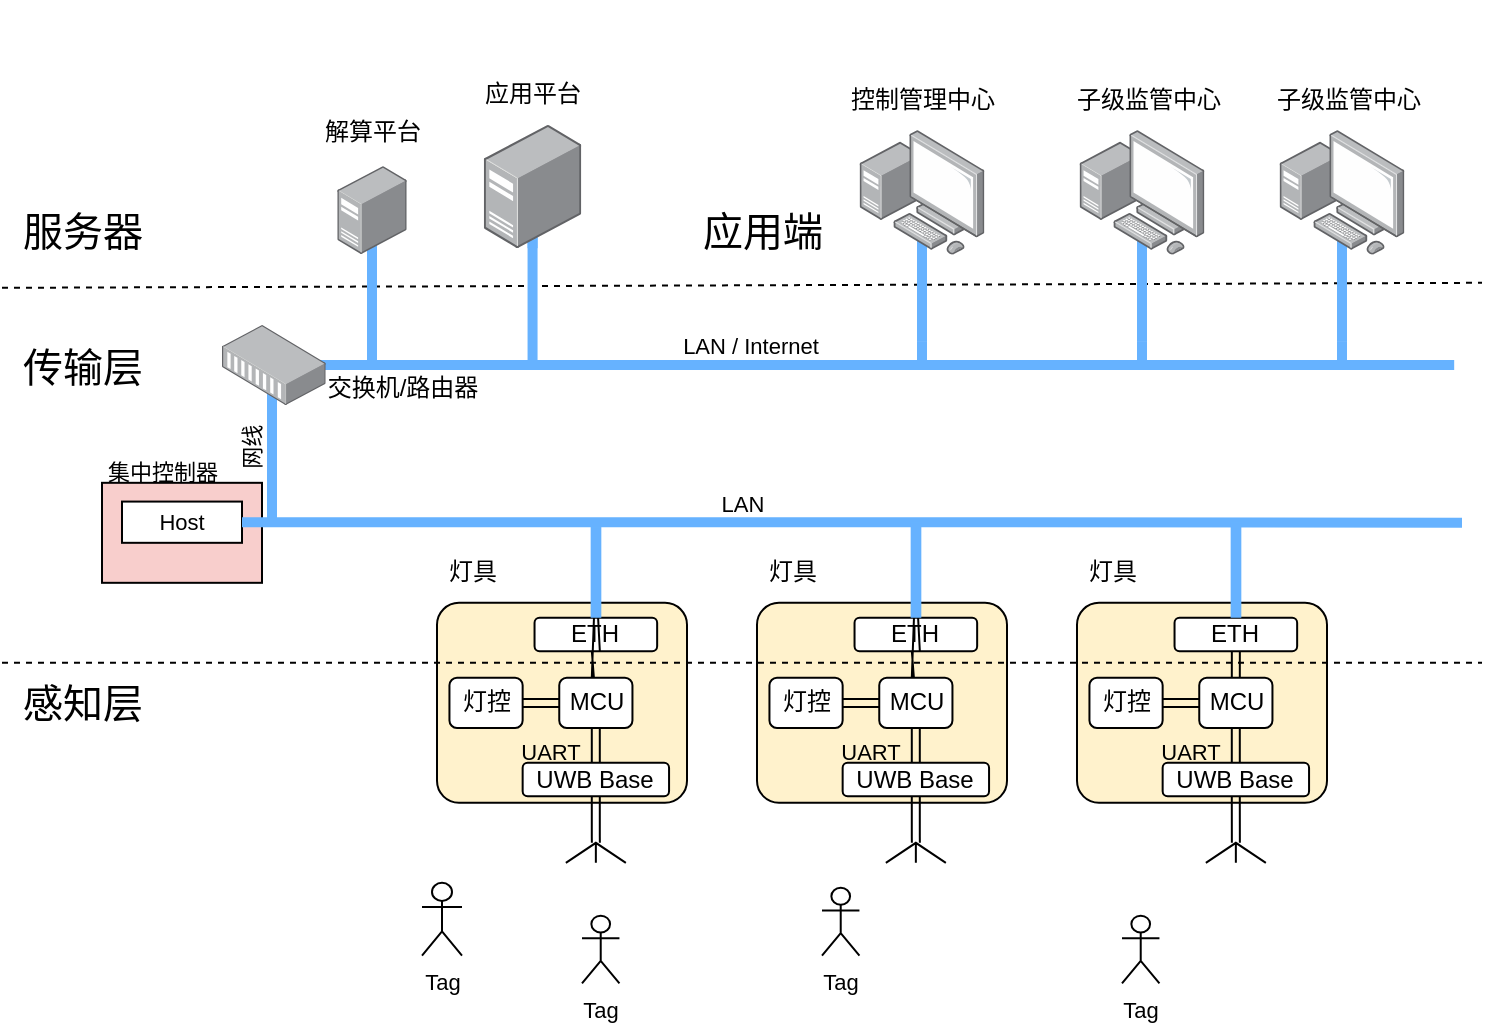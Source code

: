 <mxfile version="24.2.0" type="github">
  <diagram id="xqrrS6lsFdhCf_eF31_g" name="Page-1">
    <mxGraphModel dx="762" dy="471" grid="1" gridSize="10" guides="1" tooltips="1" connect="1" arrows="1" fold="1" page="1" pageScale="1" pageWidth="827" pageHeight="1169" math="0" shadow="0">
      <root>
        <mxCell id="0" />
        <mxCell id="1" parent="0" />
        <mxCell id="ljyumtRh0N9FcmUD4SJV-1" value="LAN" style="html=1;verticalAlign=bottom;endArrow=none;rounded=0;endFill=0;strokeWidth=4;strokeColor=#66B2FF;" parent="1" edge="1">
          <mxGeometry width="80" relative="1" as="geometry">
            <mxPoint x="360" y="301.13" as="sourcePoint" />
            <mxPoint x="440" y="301.13" as="targetPoint" />
          </mxGeometry>
        </mxCell>
        <mxCell id="ljyumtRh0N9FcmUD4SJV-2" value="" style="group" parent="1" vertex="1" connectable="0">
          <mxGeometry x="240" y="301.41" width="140" height="180" as="geometry" />
        </mxCell>
        <mxCell id="ljyumtRh0N9FcmUD4SJV-3" value="" style="group;fontColor=#FF0000;" parent="ljyumtRh0N9FcmUD4SJV-2" vertex="1" connectable="0">
          <mxGeometry y="10" width="140" height="160" as="geometry" />
        </mxCell>
        <mxCell id="ljyumtRh0N9FcmUD4SJV-4" value="" style="rounded=1;whiteSpace=wrap;html=1;fontSize=11;strokeColor=#000000;strokeWidth=1;arcSize=11;fillColor=#fff2cc;" parent="ljyumtRh0N9FcmUD4SJV-3" vertex="1">
          <mxGeometry x="7.5" y="30" width="125" height="100" as="geometry" />
        </mxCell>
        <mxCell id="ljyumtRh0N9FcmUD4SJV-5" value="灯具" style="text;html=1;align=center;verticalAlign=middle;resizable=0;points=[];autosize=1;strokeColor=none;fillColor=none;" parent="ljyumtRh0N9FcmUD4SJV-3" vertex="1">
          <mxGeometry x="0.33" width="50" height="30" as="geometry" />
        </mxCell>
        <mxCell id="ljyumtRh0N9FcmUD4SJV-6" value="ETH" style="rounded=1;whiteSpace=wrap;html=1;" parent="ljyumtRh0N9FcmUD4SJV-3" vertex="1">
          <mxGeometry x="56.272" y="37.503" width="61.307" height="16.732" as="geometry" />
        </mxCell>
        <mxCell id="ljyumtRh0N9FcmUD4SJV-7" style="edgeStyle=orthogonalEdgeStyle;shape=link;rounded=0;orthogonalLoop=1;jettySize=auto;html=1;" parent="ljyumtRh0N9FcmUD4SJV-3" source="ljyumtRh0N9FcmUD4SJV-8" target="ljyumtRh0N9FcmUD4SJV-10" edge="1">
          <mxGeometry relative="1" as="geometry" />
        </mxCell>
        <mxCell id="ljyumtRh0N9FcmUD4SJV-8" value="UWB Base" style="rounded=1;whiteSpace=wrap;html=1;" parent="ljyumtRh0N9FcmUD4SJV-3" vertex="1">
          <mxGeometry x="50.324" y="109.998" width="73.203" height="16.732" as="geometry" />
        </mxCell>
        <mxCell id="ljyumtRh0N9FcmUD4SJV-9" style="edgeStyle=orthogonalEdgeStyle;shape=link;rounded=0;orthogonalLoop=1;jettySize=auto;html=1;entryX=0.5;entryY=1;entryDx=0;entryDy=0;" parent="ljyumtRh0N9FcmUD4SJV-3" source="ljyumtRh0N9FcmUD4SJV-10" target="ljyumtRh0N9FcmUD4SJV-6" edge="1">
          <mxGeometry relative="1" as="geometry" />
        </mxCell>
        <mxCell id="ljyumtRh0N9FcmUD4SJV-10" value="MCU" style="rounded=1;whiteSpace=wrap;html=1;" parent="ljyumtRh0N9FcmUD4SJV-3" vertex="1">
          <mxGeometry x="68.625" y="67.455" width="36.601" height="25.098" as="geometry" />
        </mxCell>
        <mxCell id="ljyumtRh0N9FcmUD4SJV-11" style="edgeStyle=orthogonalEdgeStyle;orthogonalLoop=1;jettySize=auto;html=1;rounded=0;shape=link;" parent="ljyumtRh0N9FcmUD4SJV-3" source="ljyumtRh0N9FcmUD4SJV-12" target="ljyumtRh0N9FcmUD4SJV-10" edge="1">
          <mxGeometry relative="1" as="geometry" />
        </mxCell>
        <mxCell id="ljyumtRh0N9FcmUD4SJV-12" value="灯控" style="rounded=1;whiteSpace=wrap;html=1;" parent="ljyumtRh0N9FcmUD4SJV-3" vertex="1">
          <mxGeometry x="13.725" y="67.455" width="36.601" height="25.098" as="geometry" />
        </mxCell>
        <mxCell id="ljyumtRh0N9FcmUD4SJV-13" value="&lt;font style=&quot;font-size: 11px;&quot;&gt;UART&lt;/font&gt;" style="text;html=1;align=center;verticalAlign=middle;resizable=0;points=[];autosize=1;strokeColor=none;fillColor=none;strokeWidth=0;" parent="ljyumtRh0N9FcmUD4SJV-3" vertex="1">
          <mxGeometry x="34" y="90" width="60" height="30" as="geometry" />
        </mxCell>
        <mxCell id="ljyumtRh0N9FcmUD4SJV-14" value="" style="shape=mxgraph.pid.feeders.spray_nozzle;html=1;pointerEvents=1;align=center;verticalLabelPosition=bottom;verticalAlign=top;dashed=0;fontSize=11;fontColor=none;strokeColor=#000000;strokeWidth=1;" parent="ljyumtRh0N9FcmUD4SJV-3" vertex="1">
          <mxGeometry x="71.93" y="150" width="30" height="10" as="geometry" />
        </mxCell>
        <mxCell id="ljyumtRh0N9FcmUD4SJV-15" style="edgeStyle=orthogonalEdgeStyle;shape=link;rounded=0;orthogonalLoop=1;jettySize=auto;html=0;labelBackgroundColor=none;labelBorderColor=none;fontSize=11;fontColor=none;strokeColor=#000000;strokeWidth=1;entryX=0.5;entryY=0;entryDx=0;entryDy=0;entryPerimeter=0;" parent="ljyumtRh0N9FcmUD4SJV-3" source="ljyumtRh0N9FcmUD4SJV-8" target="ljyumtRh0N9FcmUD4SJV-14" edge="1">
          <mxGeometry relative="1" as="geometry">
            <mxPoint x="107" y="150" as="targetPoint" />
          </mxGeometry>
        </mxCell>
        <mxCell id="ljyumtRh0N9FcmUD4SJV-16" value="" style="edgeStyle=orthogonalEdgeStyle;shape=link;rounded=0;orthogonalLoop=1;jettySize=auto;fontSize=11;width=-4.333;strokeWidth=3;fillColor=#f8cecc;strokeColor=#66B2FF;fontColor=none;labelBorderColor=none;labelBackgroundColor=none;noLabel=1;verticalAlign=middle;" parent="ljyumtRh0N9FcmUD4SJV-2" source="ljyumtRh0N9FcmUD4SJV-6" edge="1">
          <mxGeometry relative="1" as="geometry">
            <mxPoint x="87" as="targetPoint" />
            <Array as="points">
              <mxPoint x="87" />
            </Array>
          </mxGeometry>
        </mxCell>
        <mxCell id="ljyumtRh0N9FcmUD4SJV-17" value="" style="group" parent="1" vertex="1" connectable="0">
          <mxGeometry x="80" y="251.41" width="200.0" height="110" as="geometry" />
        </mxCell>
        <mxCell id="ljyumtRh0N9FcmUD4SJV-18" value="" style="rounded=0;whiteSpace=wrap;html=1;fontSize=11;strokeColor=#000000;strokeWidth=1;fillColor=#f8cecc;" parent="ljyumtRh0N9FcmUD4SJV-17" vertex="1">
          <mxGeometry y="30" width="80" height="50" as="geometry" />
        </mxCell>
        <mxCell id="ljyumtRh0N9FcmUD4SJV-19" value="集中控制器" style="text;html=1;align=center;verticalAlign=middle;resizable=0;points=[];autosize=1;strokeColor=none;fillColor=none;fontSize=11;fontColor=none;" parent="ljyumtRh0N9FcmUD4SJV-17" vertex="1">
          <mxGeometry x="-10" y="9.38" width="80" height="30" as="geometry" />
        </mxCell>
        <mxCell id="ljyumtRh0N9FcmUD4SJV-20" value="Host" style="rounded=0;whiteSpace=wrap;html=1;fontSize=11;fontColor=none;strokeColor=#000000;strokeWidth=1;" parent="ljyumtRh0N9FcmUD4SJV-17" vertex="1">
          <mxGeometry x="10" y="39.38" width="60" height="20.62" as="geometry" />
        </mxCell>
        <mxCell id="ljyumtRh0N9FcmUD4SJV-21" style="edgeStyle=orthogonalEdgeStyle;shape=link;rounded=0;orthogonalLoop=1;jettySize=auto;html=0;exitX=1;exitY=0.5;exitDx=0;exitDy=0;labelBackgroundColor=none;labelBorderColor=none;fontSize=11;fontColor=none;strokeColor=#66B2FF;strokeWidth=4;width=-2;" parent="ljyumtRh0N9FcmUD4SJV-17" source="ljyumtRh0N9FcmUD4SJV-20" edge="1">
          <mxGeometry relative="1" as="geometry">
            <mxPoint x="680" y="49.91" as="targetPoint" />
          </mxGeometry>
        </mxCell>
        <mxCell id="ljyumtRh0N9FcmUD4SJV-22" value="" style="group" parent="ljyumtRh0N9FcmUD4SJV-17" vertex="1" connectable="0">
          <mxGeometry x="40" y="-70" width="160.0" height="120" as="geometry" />
        </mxCell>
        <mxCell id="ljyumtRh0N9FcmUD4SJV-23" value="" style="line;strokeWidth=5;direction=south;html=1;fontSize=11;fontColor=none;strokeColor=#66B2FF;" parent="ljyumtRh0N9FcmUD4SJV-22" vertex="1">
          <mxGeometry x="40" y="30" width="10" height="90" as="geometry" />
        </mxCell>
        <mxCell id="ljyumtRh0N9FcmUD4SJV-24" value="" style="endArrow=none;html=1;rounded=0;labelBackgroundColor=none;labelBorderColor=none;fontSize=11;fontColor=none;strokeColor=default;strokeWidth=1;dashed=1;" parent="ljyumtRh0N9FcmUD4SJV-22" edge="1">
          <mxGeometry width="50" height="50" relative="1" as="geometry">
            <mxPoint x="-90" y="2.5" as="sourcePoint" />
            <mxPoint x="650" as="targetPoint" />
          </mxGeometry>
        </mxCell>
        <mxCell id="ljyumtRh0N9FcmUD4SJV-25" value="交换机/路由器" style="text;html=1;align=center;verticalAlign=middle;resizable=0;points=[];autosize=1;strokeColor=none;fillColor=none;" parent="ljyumtRh0N9FcmUD4SJV-22" vertex="1">
          <mxGeometry x="60.0" y="37.5" width="100" height="30" as="geometry" />
        </mxCell>
        <mxCell id="ljyumtRh0N9FcmUD4SJV-26" value="网线" style="text;html=1;align=center;verticalAlign=middle;resizable=0;points=[];autosize=1;strokeColor=none;fillColor=none;fontSize=11;fontColor=none;rotation=-90;" parent="ljyumtRh0N9FcmUD4SJV-22" vertex="1">
          <mxGeometry x="10" y="67.5" width="50" height="30" as="geometry" />
        </mxCell>
        <mxCell id="ljyumtRh0N9FcmUD4SJV-27" value="&lt;font style=&quot;font-size: 20px;&quot;&gt;感知层&lt;/font&gt;" style="text;html=1;align=center;verticalAlign=middle;resizable=0;points=[];autosize=1;strokeColor=none;fillColor=none;fontSize=11;fontColor=none;strokeWidth=5;" parent="1" vertex="1">
          <mxGeometry x="30" y="371.41" width="80" height="40" as="geometry" />
        </mxCell>
        <mxCell id="ljyumtRh0N9FcmUD4SJV-28" value="&lt;font style=&quot;font-size: 20px;&quot;&gt;传输层&lt;/font&gt;" style="text;html=1;align=center;verticalAlign=middle;resizable=0;points=[];autosize=1;strokeColor=none;fillColor=none;fontSize=11;fontColor=none;" parent="1" vertex="1">
          <mxGeometry x="30" y="202.5" width="80" height="40" as="geometry" />
        </mxCell>
        <mxCell id="ljyumtRh0N9FcmUD4SJV-29" value="" style="line;strokeWidth=5;direction=south;html=1;fontSize=11;fontColor=none;strokeColor=#66B2FF;rotation=0;" parent="1" vertex="1">
          <mxGeometry x="210" y="155" width="10" height="70" as="geometry" />
        </mxCell>
        <mxCell id="ljyumtRh0N9FcmUD4SJV-30" value="" style="points=[];aspect=fixed;html=1;align=center;shadow=0;dashed=0;image;image=img/lib/allied_telesis/computer_and_terminals/Server_Desktop.svg;" parent="1" vertex="1">
          <mxGeometry x="197.64" y="122.99" width="34.72" height="44.02" as="geometry" />
        </mxCell>
        <mxCell id="ljyumtRh0N9FcmUD4SJV-31" value="" style="group" parent="1" vertex="1" connectable="0">
          <mxGeometry x="275.56" y="65" width="54.72" height="160" as="geometry" />
        </mxCell>
        <mxCell id="ljyumtRh0N9FcmUD4SJV-32" value="" style="line;strokeWidth=5;direction=south;html=1;fontSize=11;fontColor=none;strokeColor=#66B2FF;rotation=0;" parent="ljyumtRh0N9FcmUD4SJV-31" vertex="1">
          <mxGeometry x="14.72" y="90" width="10" height="70" as="geometry" />
        </mxCell>
        <mxCell id="ljyumtRh0N9FcmUD4SJV-33" value="" style="line;strokeWidth=5;direction=south;html=1;fontSize=11;fontColor=none;strokeColor=#66B2FF;rotation=0;" parent="ljyumtRh0N9FcmUD4SJV-31" vertex="1">
          <mxGeometry x="15.97" y="91.071" width="7.5" height="8.036" as="geometry" />
        </mxCell>
        <mxCell id="ljyumtRh0N9FcmUD4SJV-34" value="" style="points=[];aspect=fixed;html=1;align=center;shadow=0;dashed=0;image;image=img/lib/allied_telesis/computer_and_terminals/Server_Desktop.svg;" parent="ljyumtRh0N9FcmUD4SJV-31" vertex="1">
          <mxGeometry x="-4.65" y="37.33" width="48.73" height="61.78" as="geometry" />
        </mxCell>
        <mxCell id="ljyumtRh0N9FcmUD4SJV-35" value="应用平台" style="text;html=1;align=center;verticalAlign=middle;resizable=0;points=[];autosize=1;strokeColor=none;fillColor=none;" parent="ljyumtRh0N9FcmUD4SJV-31" vertex="1">
          <mxGeometry x="-15.28" y="7.33" width="70" height="30" as="geometry" />
        </mxCell>
        <mxCell id="ljyumtRh0N9FcmUD4SJV-36" value="&lt;font style=&quot;font-size: 20px;&quot;&gt;服务器&lt;/font&gt;" style="text;html=1;align=center;verticalAlign=middle;resizable=0;points=[];autosize=1;strokeColor=none;fillColor=none;fontSize=11;fontColor=none;" parent="1" vertex="1">
          <mxGeometry x="30" y="135" width="80" height="40" as="geometry" />
        </mxCell>
        <mxCell id="ljyumtRh0N9FcmUD4SJV-37" value="解算平台" style="text;html=1;align=center;verticalAlign=middle;resizable=0;points=[];autosize=1;strokeColor=none;fillColor=none;" parent="1" vertex="1">
          <mxGeometry x="180" y="91.41" width="70" height="30" as="geometry" />
        </mxCell>
        <mxCell id="ljyumtRh0N9FcmUD4SJV-38" value="" style="group" parent="1" vertex="1" connectable="0">
          <mxGeometry x="440" y="40" width="100" height="180" as="geometry" />
        </mxCell>
        <mxCell id="ljyumtRh0N9FcmUD4SJV-39" value="" style="group" parent="ljyumtRh0N9FcmUD4SJV-38" vertex="1" connectable="0">
          <mxGeometry x="45" y="120" width="10" height="60" as="geometry" />
        </mxCell>
        <mxCell id="ljyumtRh0N9FcmUD4SJV-40" value="" style="line;strokeWidth=5;direction=south;html=1;fontSize=11;fontColor=none;strokeColor=#66B2FF;rotation=0;" parent="ljyumtRh0N9FcmUD4SJV-39" vertex="1">
          <mxGeometry x="1.25" y="50.526" width="7.5" height="9.474" as="geometry" />
        </mxCell>
        <mxCell id="ljyumtRh0N9FcmUD4SJV-41" value="" style="line;strokeWidth=5;direction=south;html=1;fontSize=11;fontColor=none;strokeColor=#66B2FF;rotation=0;" parent="ljyumtRh0N9FcmUD4SJV-39" vertex="1">
          <mxGeometry width="10" height="50.526" as="geometry" />
        </mxCell>
        <mxCell id="ljyumtRh0N9FcmUD4SJV-42" value="" style="points=[];aspect=fixed;html=1;align=center;shadow=0;dashed=0;image;image=img/lib/allied_telesis/computer_and_terminals/Personal_Computer_with_Server.svg;" parent="ljyumtRh0N9FcmUD4SJV-38" vertex="1">
          <mxGeometry x="18.8" y="65" width="62.4" height="62.4" as="geometry" />
        </mxCell>
        <mxCell id="ljyumtRh0N9FcmUD4SJV-43" value="控制管理中心" style="text;html=1;align=center;verticalAlign=middle;resizable=0;points=[];autosize=1;strokeColor=none;fillColor=none;" parent="ljyumtRh0N9FcmUD4SJV-38" vertex="1">
          <mxGeometry y="35" width="100" height="30" as="geometry" />
        </mxCell>
        <mxCell id="ljyumtRh0N9FcmUD4SJV-44" value="" style="group" parent="1" vertex="1" connectable="0">
          <mxGeometry x="550" y="40" width="105" height="180" as="geometry" />
        </mxCell>
        <mxCell id="ljyumtRh0N9FcmUD4SJV-45" value="" style="group" parent="ljyumtRh0N9FcmUD4SJV-44" vertex="1" connectable="0">
          <mxGeometry x="45" y="120" width="10" height="60" as="geometry" />
        </mxCell>
        <mxCell id="ljyumtRh0N9FcmUD4SJV-46" value="" style="line;strokeWidth=5;direction=south;html=1;fontSize=11;fontColor=none;strokeColor=#66B2FF;rotation=0;" parent="ljyumtRh0N9FcmUD4SJV-45" vertex="1">
          <mxGeometry x="1.25" y="50.526" width="7.5" height="9.474" as="geometry" />
        </mxCell>
        <mxCell id="ljyumtRh0N9FcmUD4SJV-47" value="" style="line;strokeWidth=5;direction=south;html=1;fontSize=11;fontColor=none;strokeColor=#66B2FF;rotation=0;" parent="ljyumtRh0N9FcmUD4SJV-45" vertex="1">
          <mxGeometry width="10" height="50.526" as="geometry" />
        </mxCell>
        <mxCell id="ljyumtRh0N9FcmUD4SJV-48" value="" style="points=[];aspect=fixed;html=1;align=center;shadow=0;dashed=0;image;image=img/lib/allied_telesis/computer_and_terminals/Personal_Computer_with_Server.svg;" parent="ljyumtRh0N9FcmUD4SJV-44" vertex="1">
          <mxGeometry x="18.8" y="65" width="62.4" height="62.4" as="geometry" />
        </mxCell>
        <mxCell id="ljyumtRh0N9FcmUD4SJV-49" value="子级监管中心" style="text;html=1;align=center;verticalAlign=middle;resizable=0;points=[];autosize=1;strokeColor=none;fillColor=none;" parent="ljyumtRh0N9FcmUD4SJV-44" vertex="1">
          <mxGeometry x="2.5" y="35" width="100" height="30" as="geometry" />
        </mxCell>
        <mxCell id="ljyumtRh0N9FcmUD4SJV-50" value="" style="group" parent="1" vertex="1" connectable="0">
          <mxGeometry x="650" y="40" width="105" height="180" as="geometry" />
        </mxCell>
        <mxCell id="ljyumtRh0N9FcmUD4SJV-51" value="" style="group" parent="ljyumtRh0N9FcmUD4SJV-50" vertex="1" connectable="0">
          <mxGeometry x="45" y="120" width="10" height="60" as="geometry" />
        </mxCell>
        <mxCell id="ljyumtRh0N9FcmUD4SJV-52" value="" style="line;strokeWidth=5;direction=south;html=1;fontSize=11;fontColor=none;strokeColor=#66B2FF;rotation=0;" parent="ljyumtRh0N9FcmUD4SJV-51" vertex="1">
          <mxGeometry x="1.25" y="50.526" width="7.5" height="9.474" as="geometry" />
        </mxCell>
        <mxCell id="ljyumtRh0N9FcmUD4SJV-53" value="" style="line;strokeWidth=5;direction=south;html=1;fontSize=11;fontColor=none;strokeColor=#66B2FF;rotation=0;" parent="ljyumtRh0N9FcmUD4SJV-51" vertex="1">
          <mxGeometry width="10" height="50.526" as="geometry" />
        </mxCell>
        <mxCell id="ljyumtRh0N9FcmUD4SJV-54" value="" style="points=[];aspect=fixed;html=1;align=center;shadow=0;dashed=0;image;image=img/lib/allied_telesis/computer_and_terminals/Personal_Computer_with_Server.svg;" parent="ljyumtRh0N9FcmUD4SJV-50" vertex="1">
          <mxGeometry x="18.8" y="65" width="62.4" height="62.4" as="geometry" />
        </mxCell>
        <mxCell id="ljyumtRh0N9FcmUD4SJV-55" value="子级监管中心" style="text;html=1;align=center;verticalAlign=middle;resizable=0;points=[];autosize=1;strokeColor=none;fillColor=none;" parent="ljyumtRh0N9FcmUD4SJV-50" vertex="1">
          <mxGeometry x="2.5" y="35" width="100" height="30" as="geometry" />
        </mxCell>
        <mxCell id="ljyumtRh0N9FcmUD4SJV-56" value="&lt;span style=&quot;font-size: 20px;&quot;&gt;应用端&lt;/span&gt;" style="text;html=1;align=center;verticalAlign=middle;resizable=0;points=[];autosize=1;strokeColor=none;fillColor=none;fontSize=11;fontColor=none;" parent="1" vertex="1">
          <mxGeometry x="370" y="135" width="80" height="40" as="geometry" />
        </mxCell>
        <mxCell id="ljyumtRh0N9FcmUD4SJV-57" value="LAN / Internet" style="html=1;verticalAlign=bottom;endArrow=none;rounded=0;endFill=0;strokeWidth=4;strokeColor=#66B2FF;" parent="1" edge="1">
          <mxGeometry width="80" relative="1" as="geometry">
            <mxPoint x="363.92" y="222.4" as="sourcePoint" />
            <mxPoint x="443.92" y="222.4" as="targetPoint" />
          </mxGeometry>
        </mxCell>
        <mxCell id="ljyumtRh0N9FcmUD4SJV-58" value="" style="line;strokeWidth=5;direction=south;html=1;fontSize=11;fontColor=none;strokeColor=#66B2FF;rotation=90;" parent="1" vertex="1">
          <mxGeometry x="460" y="-68.59" width="10" height="582.18" as="geometry" />
        </mxCell>
        <mxCell id="ljyumtRh0N9FcmUD4SJV-59" value="" style="points=[];aspect=fixed;html=1;align=center;shadow=0;dashed=0;image;image=img/lib/allied_telesis/media_converters/Media_Converter_Modular.svg;" parent="1" vertex="1">
          <mxGeometry x="140" y="202.5" width="51.86" height="40" as="geometry" />
        </mxCell>
        <mxCell id="ljyumtRh0N9FcmUD4SJV-60" value="" style="group" parent="1" vertex="1" connectable="0">
          <mxGeometry x="240" y="481.41" width="368.72" height="50.32" as="geometry" />
        </mxCell>
        <mxCell id="ljyumtRh0N9FcmUD4SJV-61" value="Tag" style="shape=umlActor;verticalLabelPosition=bottom;verticalAlign=top;html=1;outlineConnect=0;fontSize=11;fontColor=none;strokeColor=#000000;strokeWidth=1;" parent="ljyumtRh0N9FcmUD4SJV-60" vertex="1">
          <mxGeometry width="20" height="36.41" as="geometry" />
        </mxCell>
        <mxCell id="ljyumtRh0N9FcmUD4SJV-62" value="Tag" style="shape=umlActor;verticalLabelPosition=bottom;verticalAlign=top;html=1;outlineConnect=0;fontSize=11;fontColor=none;strokeColor=#000000;strokeWidth=1;" parent="ljyumtRh0N9FcmUD4SJV-60" vertex="1">
          <mxGeometry x="80" y="16.41" width="18.72" height="33.91" as="geometry" />
        </mxCell>
        <mxCell id="ljyumtRh0N9FcmUD4SJV-63" value="Tag" style="shape=umlActor;verticalLabelPosition=bottom;verticalAlign=top;html=1;outlineConnect=0;fontSize=11;fontColor=none;strokeColor=#000000;strokeWidth=1;" parent="ljyumtRh0N9FcmUD4SJV-60" vertex="1">
          <mxGeometry x="200" y="2.5" width="18.72" height="33.91" as="geometry" />
        </mxCell>
        <mxCell id="ljyumtRh0N9FcmUD4SJV-64" value="Tag" style="shape=umlActor;verticalLabelPosition=bottom;verticalAlign=top;html=1;outlineConnect=0;fontSize=11;fontColor=none;strokeColor=#000000;strokeWidth=1;" parent="ljyumtRh0N9FcmUD4SJV-60" vertex="1">
          <mxGeometry x="350" y="16.41" width="18.72" height="33.91" as="geometry" />
        </mxCell>
        <mxCell id="ljyumtRh0N9FcmUD4SJV-65" value="" style="group" parent="1" vertex="1" connectable="0">
          <mxGeometry x="400" y="301.41" width="140" height="180" as="geometry" />
        </mxCell>
        <mxCell id="ljyumtRh0N9FcmUD4SJV-66" value="" style="group;fontColor=#FF0000;" parent="ljyumtRh0N9FcmUD4SJV-65" vertex="1" connectable="0">
          <mxGeometry y="10" width="140" height="160" as="geometry" />
        </mxCell>
        <mxCell id="ljyumtRh0N9FcmUD4SJV-67" value="" style="rounded=1;whiteSpace=wrap;html=1;fontSize=11;strokeColor=#000000;strokeWidth=1;arcSize=11;fillColor=#fff2cc;" parent="ljyumtRh0N9FcmUD4SJV-66" vertex="1">
          <mxGeometry x="7.5" y="30" width="125" height="100" as="geometry" />
        </mxCell>
        <mxCell id="ljyumtRh0N9FcmUD4SJV-68" value="灯具" style="text;html=1;align=center;verticalAlign=middle;resizable=0;points=[];autosize=1;strokeColor=none;fillColor=none;" parent="ljyumtRh0N9FcmUD4SJV-66" vertex="1">
          <mxGeometry x="0.33" width="50" height="30" as="geometry" />
        </mxCell>
        <mxCell id="ljyumtRh0N9FcmUD4SJV-69" value="ETH" style="rounded=1;whiteSpace=wrap;html=1;" parent="ljyumtRh0N9FcmUD4SJV-66" vertex="1">
          <mxGeometry x="56.272" y="37.503" width="61.307" height="16.732" as="geometry" />
        </mxCell>
        <mxCell id="ljyumtRh0N9FcmUD4SJV-70" style="edgeStyle=orthogonalEdgeStyle;shape=link;rounded=0;orthogonalLoop=1;jettySize=auto;html=1;" parent="ljyumtRh0N9FcmUD4SJV-66" source="ljyumtRh0N9FcmUD4SJV-71" target="ljyumtRh0N9FcmUD4SJV-73" edge="1">
          <mxGeometry relative="1" as="geometry" />
        </mxCell>
        <mxCell id="ljyumtRh0N9FcmUD4SJV-71" value="UWB Base" style="rounded=1;whiteSpace=wrap;html=1;" parent="ljyumtRh0N9FcmUD4SJV-66" vertex="1">
          <mxGeometry x="50.324" y="109.998" width="73.203" height="16.732" as="geometry" />
        </mxCell>
        <mxCell id="ljyumtRh0N9FcmUD4SJV-72" style="edgeStyle=orthogonalEdgeStyle;shape=link;rounded=0;orthogonalLoop=1;jettySize=auto;html=1;entryX=0.5;entryY=1;entryDx=0;entryDy=0;" parent="ljyumtRh0N9FcmUD4SJV-66" source="ljyumtRh0N9FcmUD4SJV-73" target="ljyumtRh0N9FcmUD4SJV-69" edge="1">
          <mxGeometry relative="1" as="geometry" />
        </mxCell>
        <mxCell id="ljyumtRh0N9FcmUD4SJV-73" value="MCU" style="rounded=1;whiteSpace=wrap;html=1;" parent="ljyumtRh0N9FcmUD4SJV-66" vertex="1">
          <mxGeometry x="68.625" y="67.455" width="36.601" height="25.098" as="geometry" />
        </mxCell>
        <mxCell id="ljyumtRh0N9FcmUD4SJV-74" style="edgeStyle=orthogonalEdgeStyle;orthogonalLoop=1;jettySize=auto;html=1;rounded=0;shape=link;" parent="ljyumtRh0N9FcmUD4SJV-66" source="ljyumtRh0N9FcmUD4SJV-75" target="ljyumtRh0N9FcmUD4SJV-73" edge="1">
          <mxGeometry relative="1" as="geometry" />
        </mxCell>
        <mxCell id="ljyumtRh0N9FcmUD4SJV-75" value="灯控" style="rounded=1;whiteSpace=wrap;html=1;" parent="ljyumtRh0N9FcmUD4SJV-66" vertex="1">
          <mxGeometry x="13.725" y="67.455" width="36.601" height="25.098" as="geometry" />
        </mxCell>
        <mxCell id="ljyumtRh0N9FcmUD4SJV-76" value="&lt;font style=&quot;font-size: 11px;&quot;&gt;UART&lt;/font&gt;" style="text;html=1;align=center;verticalAlign=middle;resizable=0;points=[];autosize=1;strokeColor=none;fillColor=none;strokeWidth=0;" parent="ljyumtRh0N9FcmUD4SJV-66" vertex="1">
          <mxGeometry x="34" y="90" width="60" height="30" as="geometry" />
        </mxCell>
        <mxCell id="ljyumtRh0N9FcmUD4SJV-77" value="" style="shape=mxgraph.pid.feeders.spray_nozzle;html=1;pointerEvents=1;align=center;verticalLabelPosition=bottom;verticalAlign=top;dashed=0;fontSize=11;fontColor=none;strokeColor=#000000;strokeWidth=1;" parent="ljyumtRh0N9FcmUD4SJV-66" vertex="1">
          <mxGeometry x="71.93" y="150" width="30" height="10" as="geometry" />
        </mxCell>
        <mxCell id="ljyumtRh0N9FcmUD4SJV-78" style="edgeStyle=orthogonalEdgeStyle;shape=link;rounded=0;orthogonalLoop=1;jettySize=auto;html=0;labelBackgroundColor=none;labelBorderColor=none;fontSize=11;fontColor=none;strokeColor=#000000;strokeWidth=1;entryX=0.5;entryY=0;entryDx=0;entryDy=0;entryPerimeter=0;" parent="ljyumtRh0N9FcmUD4SJV-66" source="ljyumtRh0N9FcmUD4SJV-71" target="ljyumtRh0N9FcmUD4SJV-77" edge="1">
          <mxGeometry relative="1" as="geometry">
            <mxPoint x="107" y="150" as="targetPoint" />
          </mxGeometry>
        </mxCell>
        <mxCell id="ljyumtRh0N9FcmUD4SJV-79" value="" style="edgeStyle=orthogonalEdgeStyle;shape=link;rounded=0;orthogonalLoop=1;jettySize=auto;fontSize=11;width=-4.333;strokeWidth=3;fillColor=#f8cecc;strokeColor=#66B2FF;fontColor=none;labelBorderColor=none;labelBackgroundColor=none;noLabel=1;verticalAlign=middle;" parent="ljyumtRh0N9FcmUD4SJV-65" source="ljyumtRh0N9FcmUD4SJV-69" edge="1">
          <mxGeometry relative="1" as="geometry">
            <mxPoint x="87" as="targetPoint" />
            <Array as="points">
              <mxPoint x="87" />
            </Array>
          </mxGeometry>
        </mxCell>
        <mxCell id="ljyumtRh0N9FcmUD4SJV-80" value="" style="group" parent="1" vertex="1" connectable="0">
          <mxGeometry x="560" y="301.41" width="140" height="180" as="geometry" />
        </mxCell>
        <mxCell id="ljyumtRh0N9FcmUD4SJV-81" value="" style="group;fontColor=#FF0000;" parent="ljyumtRh0N9FcmUD4SJV-80" vertex="1" connectable="0">
          <mxGeometry y="10" width="140" height="160" as="geometry" />
        </mxCell>
        <mxCell id="ljyumtRh0N9FcmUD4SJV-82" value="" style="rounded=1;whiteSpace=wrap;html=1;fontSize=11;strokeColor=#000000;strokeWidth=1;arcSize=11;fillColor=#fff2cc;" parent="ljyumtRh0N9FcmUD4SJV-81" vertex="1">
          <mxGeometry x="7.5" y="30" width="125" height="100" as="geometry" />
        </mxCell>
        <mxCell id="ljyumtRh0N9FcmUD4SJV-83" value="灯具" style="text;html=1;align=center;verticalAlign=middle;resizable=0;points=[];autosize=1;strokeColor=none;fillColor=none;" parent="ljyumtRh0N9FcmUD4SJV-81" vertex="1">
          <mxGeometry x="0.33" width="50" height="30" as="geometry" />
        </mxCell>
        <mxCell id="ljyumtRh0N9FcmUD4SJV-84" value="ETH" style="rounded=1;whiteSpace=wrap;html=1;" parent="ljyumtRh0N9FcmUD4SJV-81" vertex="1">
          <mxGeometry x="56.272" y="37.503" width="61.307" height="16.732" as="geometry" />
        </mxCell>
        <mxCell id="ljyumtRh0N9FcmUD4SJV-85" style="edgeStyle=orthogonalEdgeStyle;shape=link;rounded=0;orthogonalLoop=1;jettySize=auto;html=1;" parent="ljyumtRh0N9FcmUD4SJV-81" source="ljyumtRh0N9FcmUD4SJV-86" target="ljyumtRh0N9FcmUD4SJV-88" edge="1">
          <mxGeometry relative="1" as="geometry" />
        </mxCell>
        <mxCell id="ljyumtRh0N9FcmUD4SJV-86" value="UWB Base" style="rounded=1;whiteSpace=wrap;html=1;" parent="ljyumtRh0N9FcmUD4SJV-81" vertex="1">
          <mxGeometry x="50.324" y="109.998" width="73.203" height="16.732" as="geometry" />
        </mxCell>
        <mxCell id="ljyumtRh0N9FcmUD4SJV-87" style="edgeStyle=orthogonalEdgeStyle;shape=link;rounded=0;orthogonalLoop=1;jettySize=auto;html=1;entryX=0.5;entryY=1;entryDx=0;entryDy=0;" parent="ljyumtRh0N9FcmUD4SJV-81" source="ljyumtRh0N9FcmUD4SJV-88" target="ljyumtRh0N9FcmUD4SJV-84" edge="1">
          <mxGeometry relative="1" as="geometry" />
        </mxCell>
        <mxCell id="ljyumtRh0N9FcmUD4SJV-88" value="MCU" style="rounded=1;whiteSpace=wrap;html=1;" parent="ljyumtRh0N9FcmUD4SJV-81" vertex="1">
          <mxGeometry x="68.625" y="67.455" width="36.601" height="25.098" as="geometry" />
        </mxCell>
        <mxCell id="ljyumtRh0N9FcmUD4SJV-89" style="edgeStyle=orthogonalEdgeStyle;orthogonalLoop=1;jettySize=auto;html=1;rounded=0;shape=link;" parent="ljyumtRh0N9FcmUD4SJV-81" source="ljyumtRh0N9FcmUD4SJV-90" target="ljyumtRh0N9FcmUD4SJV-88" edge="1">
          <mxGeometry relative="1" as="geometry" />
        </mxCell>
        <mxCell id="ljyumtRh0N9FcmUD4SJV-90" value="灯控" style="rounded=1;whiteSpace=wrap;html=1;" parent="ljyumtRh0N9FcmUD4SJV-81" vertex="1">
          <mxGeometry x="13.725" y="67.455" width="36.601" height="25.098" as="geometry" />
        </mxCell>
        <mxCell id="ljyumtRh0N9FcmUD4SJV-91" value="&lt;font style=&quot;font-size: 11px;&quot;&gt;UART&lt;/font&gt;" style="text;html=1;align=center;verticalAlign=middle;resizable=0;points=[];autosize=1;strokeColor=none;fillColor=none;strokeWidth=0;" parent="ljyumtRh0N9FcmUD4SJV-81" vertex="1">
          <mxGeometry x="34" y="90" width="60" height="30" as="geometry" />
        </mxCell>
        <mxCell id="ljyumtRh0N9FcmUD4SJV-92" value="" style="shape=mxgraph.pid.feeders.spray_nozzle;html=1;pointerEvents=1;align=center;verticalLabelPosition=bottom;verticalAlign=top;dashed=0;fontSize=11;fontColor=none;strokeColor=#000000;strokeWidth=1;" parent="ljyumtRh0N9FcmUD4SJV-81" vertex="1">
          <mxGeometry x="71.93" y="150" width="30" height="10" as="geometry" />
        </mxCell>
        <mxCell id="ljyumtRh0N9FcmUD4SJV-93" style="edgeStyle=orthogonalEdgeStyle;shape=link;rounded=0;orthogonalLoop=1;jettySize=auto;html=0;labelBackgroundColor=none;labelBorderColor=none;fontSize=11;fontColor=none;strokeColor=#000000;strokeWidth=1;entryX=0.5;entryY=0;entryDx=0;entryDy=0;entryPerimeter=0;" parent="ljyumtRh0N9FcmUD4SJV-81" source="ljyumtRh0N9FcmUD4SJV-86" target="ljyumtRh0N9FcmUD4SJV-92" edge="1">
          <mxGeometry relative="1" as="geometry">
            <mxPoint x="107" y="150" as="targetPoint" />
          </mxGeometry>
        </mxCell>
        <mxCell id="ljyumtRh0N9FcmUD4SJV-94" value="" style="edgeStyle=orthogonalEdgeStyle;shape=link;rounded=0;orthogonalLoop=1;jettySize=auto;fontSize=11;width=-4.333;strokeWidth=3;fillColor=#f8cecc;strokeColor=#66B2FF;fontColor=none;labelBorderColor=none;labelBackgroundColor=none;noLabel=1;verticalAlign=middle;" parent="ljyumtRh0N9FcmUD4SJV-80" source="ljyumtRh0N9FcmUD4SJV-84" edge="1">
          <mxGeometry relative="1" as="geometry">
            <mxPoint x="87" as="targetPoint" />
            <Array as="points">
              <mxPoint x="87" />
            </Array>
          </mxGeometry>
        </mxCell>
        <mxCell id="ljyumtRh0N9FcmUD4SJV-95" value="" style="endArrow=none;html=1;rounded=0;labelBackgroundColor=none;labelBorderColor=none;fontSize=11;fontColor=none;strokeColor=default;strokeWidth=1;dashed=1;" parent="1" edge="1">
          <mxGeometry width="50" height="50" relative="1" as="geometry">
            <mxPoint x="30" y="371.41" as="sourcePoint" />
            <mxPoint x="770" y="371.41" as="targetPoint" />
          </mxGeometry>
        </mxCell>
      </root>
    </mxGraphModel>
  </diagram>
</mxfile>
